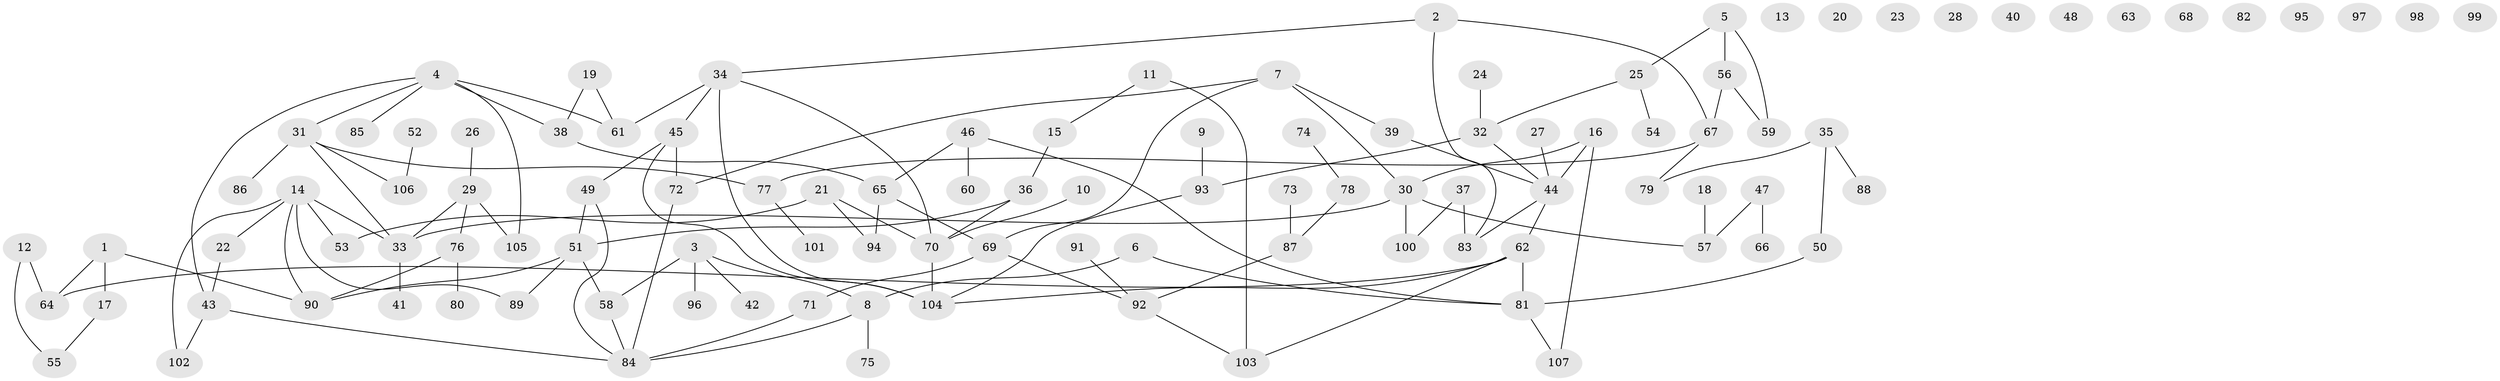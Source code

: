 // Generated by graph-tools (version 1.1) at 2025/40/03/09/25 04:40:17]
// undirected, 107 vertices, 128 edges
graph export_dot {
graph [start="1"]
  node [color=gray90,style=filled];
  1;
  2;
  3;
  4;
  5;
  6;
  7;
  8;
  9;
  10;
  11;
  12;
  13;
  14;
  15;
  16;
  17;
  18;
  19;
  20;
  21;
  22;
  23;
  24;
  25;
  26;
  27;
  28;
  29;
  30;
  31;
  32;
  33;
  34;
  35;
  36;
  37;
  38;
  39;
  40;
  41;
  42;
  43;
  44;
  45;
  46;
  47;
  48;
  49;
  50;
  51;
  52;
  53;
  54;
  55;
  56;
  57;
  58;
  59;
  60;
  61;
  62;
  63;
  64;
  65;
  66;
  67;
  68;
  69;
  70;
  71;
  72;
  73;
  74;
  75;
  76;
  77;
  78;
  79;
  80;
  81;
  82;
  83;
  84;
  85;
  86;
  87;
  88;
  89;
  90;
  91;
  92;
  93;
  94;
  95;
  96;
  97;
  98;
  99;
  100;
  101;
  102;
  103;
  104;
  105;
  106;
  107;
  1 -- 17;
  1 -- 64;
  1 -- 90;
  2 -- 34;
  2 -- 67;
  2 -- 83;
  3 -- 8;
  3 -- 42;
  3 -- 58;
  3 -- 96;
  4 -- 31;
  4 -- 38;
  4 -- 43;
  4 -- 61;
  4 -- 85;
  4 -- 105;
  5 -- 25;
  5 -- 56;
  5 -- 59;
  6 -- 8;
  6 -- 81;
  7 -- 30;
  7 -- 39;
  7 -- 69;
  7 -- 72;
  8 -- 75;
  8 -- 84;
  9 -- 93;
  10 -- 70;
  11 -- 15;
  11 -- 103;
  12 -- 55;
  12 -- 64;
  14 -- 22;
  14 -- 33;
  14 -- 53;
  14 -- 89;
  14 -- 90;
  14 -- 102;
  15 -- 36;
  16 -- 30;
  16 -- 44;
  16 -- 107;
  17 -- 55;
  18 -- 57;
  19 -- 38;
  19 -- 61;
  21 -- 53;
  21 -- 70;
  21 -- 94;
  22 -- 43;
  24 -- 32;
  25 -- 32;
  25 -- 54;
  26 -- 29;
  27 -- 44;
  29 -- 33;
  29 -- 76;
  29 -- 105;
  30 -- 33;
  30 -- 57;
  30 -- 100;
  31 -- 33;
  31 -- 77;
  31 -- 86;
  31 -- 106;
  32 -- 44;
  32 -- 93;
  33 -- 41;
  34 -- 45;
  34 -- 61;
  34 -- 70;
  34 -- 104;
  35 -- 50;
  35 -- 79;
  35 -- 88;
  36 -- 51;
  36 -- 70;
  37 -- 83;
  37 -- 100;
  38 -- 65;
  39 -- 44;
  43 -- 84;
  43 -- 102;
  44 -- 62;
  44 -- 83;
  45 -- 49;
  45 -- 72;
  45 -- 104;
  46 -- 60;
  46 -- 65;
  46 -- 81;
  47 -- 57;
  47 -- 66;
  49 -- 51;
  49 -- 84;
  50 -- 81;
  51 -- 58;
  51 -- 89;
  51 -- 90;
  52 -- 106;
  56 -- 59;
  56 -- 67;
  58 -- 84;
  62 -- 64;
  62 -- 81;
  62 -- 103;
  62 -- 104;
  65 -- 69;
  65 -- 94;
  67 -- 77;
  67 -- 79;
  69 -- 71;
  69 -- 92;
  70 -- 104;
  71 -- 84;
  72 -- 84;
  73 -- 87;
  74 -- 78;
  76 -- 80;
  76 -- 90;
  77 -- 101;
  78 -- 87;
  81 -- 107;
  87 -- 92;
  91 -- 92;
  92 -- 103;
  93 -- 104;
}
